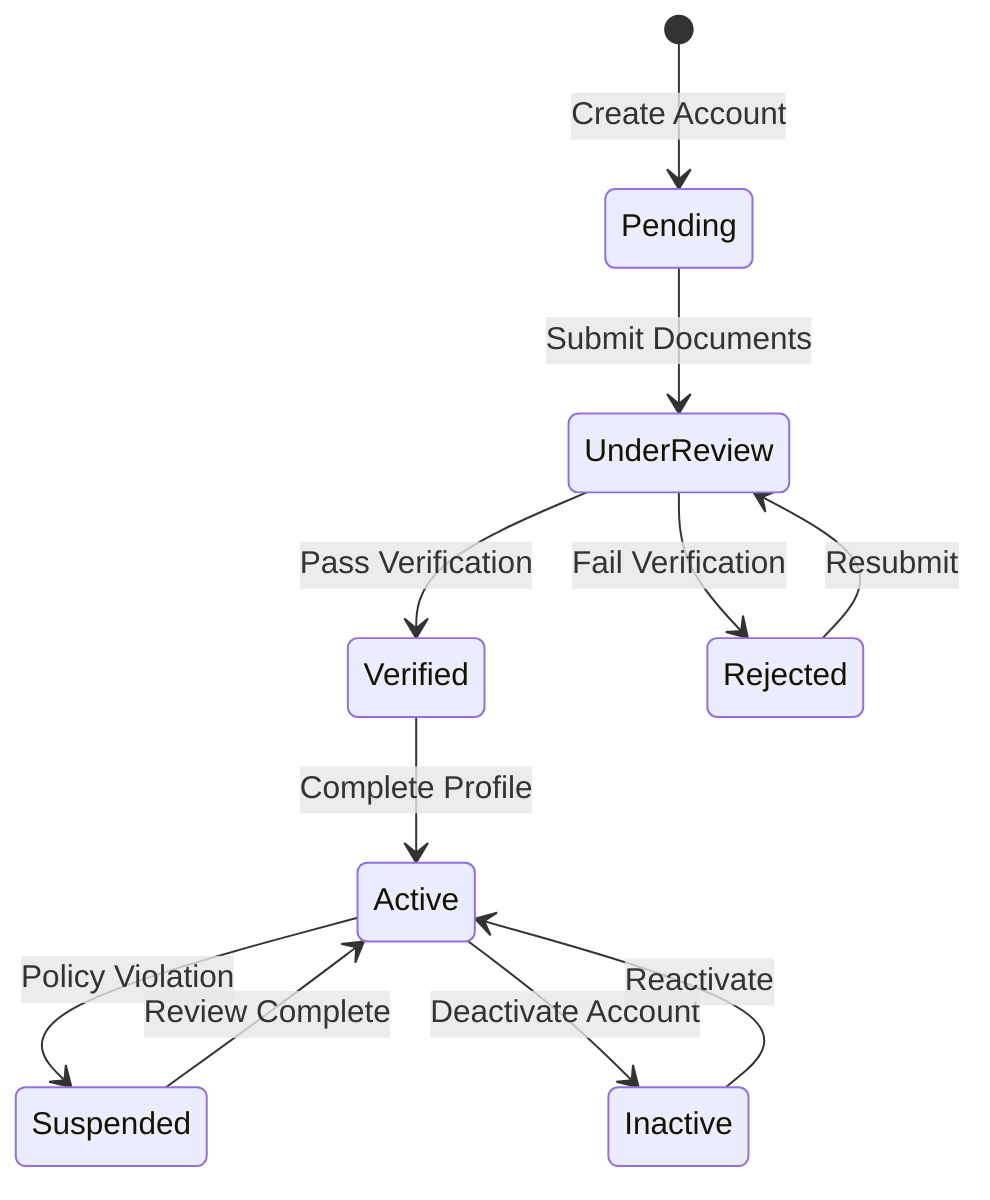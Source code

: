 stateDiagram-v2
    [*] --> Pending: Create Account
    Pending --> UnderReview: Submit Documents
    UnderReview --> Verified: Pass Verification
    UnderReview --> Rejected: Fail Verification
    Verified --> Active: Complete Profile
    Active --> Suspended: Policy Violation
    Active --> Inactive: Deactivate Account
    Suspended --> Active: Review Complete
    Inactive --> Active: Reactivate
    Rejected --> UnderReview: Resubmit